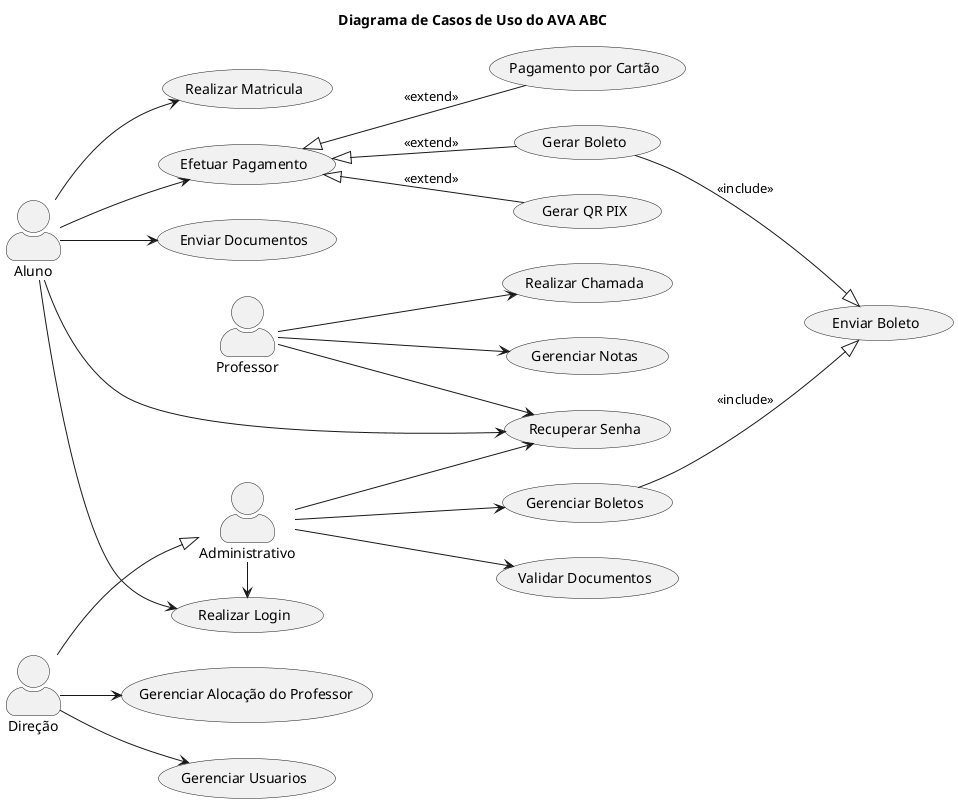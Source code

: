 @startuml
left to right direction
skinparam actorStyle awesome
title Diagrama de Casos de Uso do AVA ABC

actor :Aluno: as A
actor :Professor: as P
actor :Administrativo: as Adm
actor :Direção: as D

A --> (Realizar Login)
A --> (Realizar Matricula)
A --> (Efetuar Pagamento)
A --> (Enviar Documentos)
A --> (Recuperar Senha)

P --> (Realizar Chamada)
P --> (Gerenciar Notas)
P --> (Recuperar Senha)
Adm --> (Gerenciar Boletos)
Adm --> (Validar Documentos)
Adm --> (Recuperar Senha)
Adm -> (Realizar Login)

D --> (Gerenciar Usuarios)
D --> (Gerenciar Alocação do Professor)
D --|> Adm

(Gerenciar Boletos) --|> (Enviar Boleto) : <<include>>
(Gerar Boleto) --|> (Enviar Boleto) : <<include>>

' extends include seta -- | >
(Efetuar Pagamento) <|-- (Gerar QR PIX) : <<extend>>
(Efetuar Pagamento) <|-- (Gerar Boleto) : <<extend>>
(Efetuar Pagamento) <|-- (Pagamento por Cartão) : <<extend>>

@enduml
